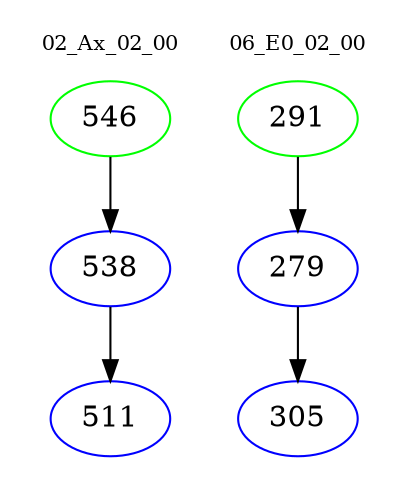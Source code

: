 digraph{
subgraph cluster_0 {
color = white
label = "02_Ax_02_00";
fontsize=10;
T0_546 [label="546", color="green"]
T0_546 -> T0_538 [color="black"]
T0_538 [label="538", color="blue"]
T0_538 -> T0_511 [color="black"]
T0_511 [label="511", color="blue"]
}
subgraph cluster_1 {
color = white
label = "06_E0_02_00";
fontsize=10;
T1_291 [label="291", color="green"]
T1_291 -> T1_279 [color="black"]
T1_279 [label="279", color="blue"]
T1_279 -> T1_305 [color="black"]
T1_305 [label="305", color="blue"]
}
}
